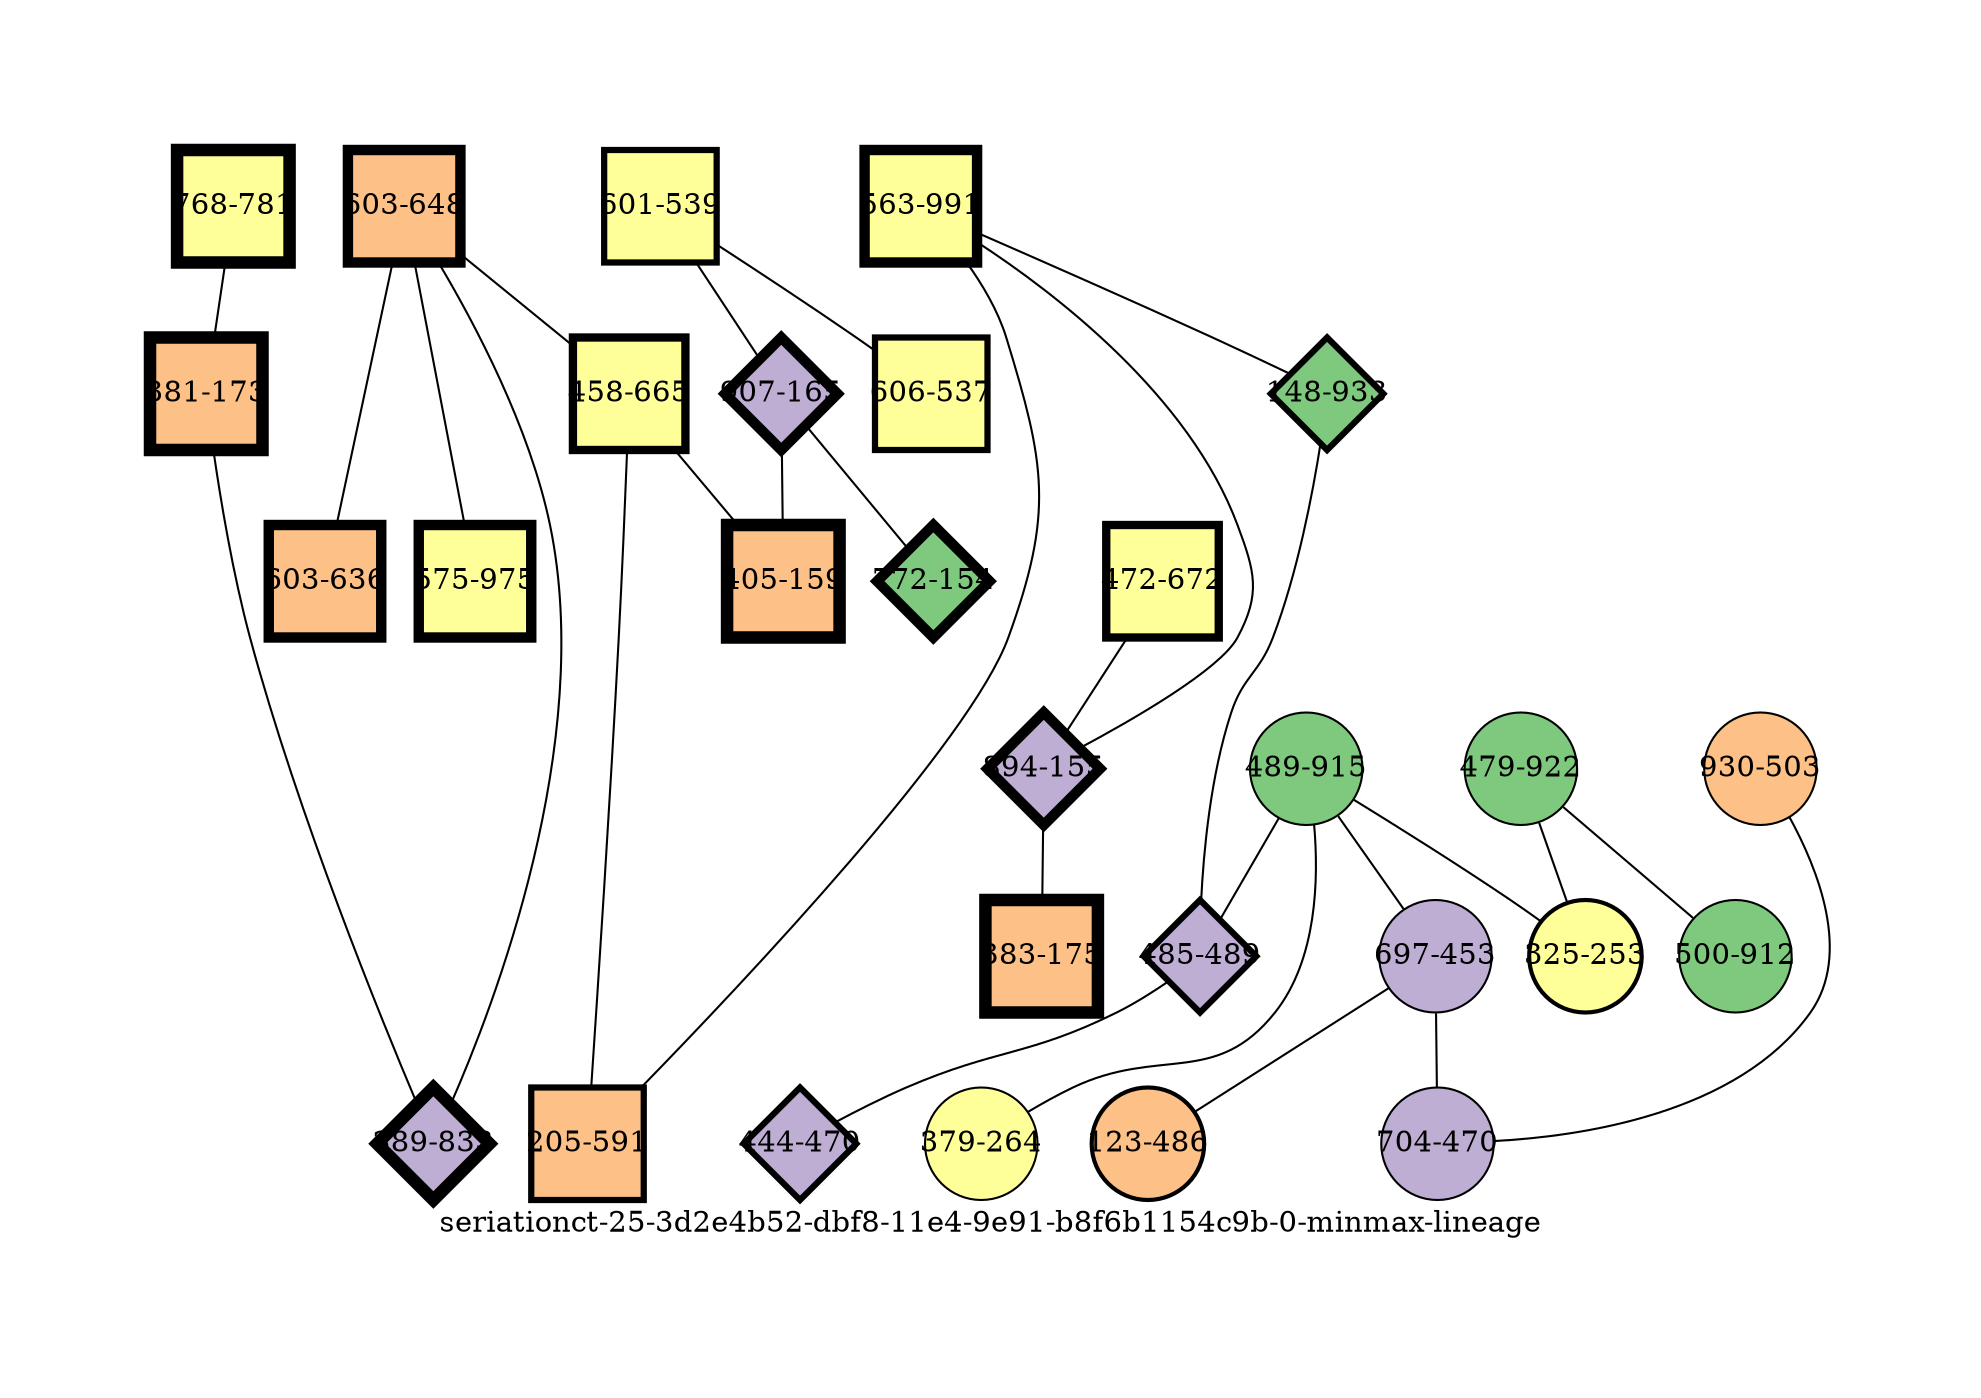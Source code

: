 strict graph "seriationct-25-3d2e4b52-dbf8-11e4-9e91-b8f6b1154c9b-0-minmax-lineage" {
labelloc=b;
ratio=auto;
pad="1.0";
label="seriationct-25-3d2e4b52-dbf8-11e4-9e91-b8f6b1154c9b-0-minmax-lineage";
node [width="0.75", style=filled, fixedsize=true, height="0.75", shape=circle, label=""];
0 [xCoordinate="781.0", appears_in_slice=6, yCoordinate="768.0", colorscheme=accent6, lineage_id=1, short_label="768-781", label="768-781", shape=square, cluster_id=3, fillcolor=4, size="500.0", id=0, penwidth="6.0"];
1 [xCoordinate="991.0", appears_in_slice=5, yCoordinate="563.0", colorscheme=accent6, lineage_id=1, short_label="563-991", label="563-991", shape=square, cluster_id=3, fillcolor=4, size="500.0", id=1, penwidth="5.0"];
2 [xCoordinate="915.0", appears_in_slice=1, yCoordinate="489.0", colorscheme=accent6, lineage_id=0, short_label="489-915", label="489-915", shape=circle, cluster_id=0, fillcolor=1, size="500.0", id=2, penwidth="1.0"];
3 [xCoordinate="453.0", appears_in_slice=1, yCoordinate="697.0", colorscheme=accent6, lineage_id=0, short_label="697-453", label="697-453", shape=circle, cluster_id=1, fillcolor=2, size="500.0", id=3, penwidth="1.0"];
4 [xCoordinate="922.0", appears_in_slice=1, yCoordinate="479.0", colorscheme=accent6, lineage_id=0, short_label="479-922", label="479-922", shape=circle, cluster_id=0, fillcolor=1, size="500.0", id=4, penwidth="1.0"];
5 [xCoordinate="648.0", appears_in_slice=5, yCoordinate="603.0", colorscheme=accent6, lineage_id=1, short_label="603-648", label="603-648", shape=square, cluster_id=2, fillcolor=3, size="500.0", id=5, penwidth="5.0"];
6 [xCoordinate="539.0", appears_in_slice=3, yCoordinate="601.0", colorscheme=accent6, lineage_id=1, short_label="601-539", label="601-539", shape=square, cluster_id=3, fillcolor=4, size="500.0", id=6, penwidth="3.0"];
7 [xCoordinate="503.0", appears_in_slice=1, yCoordinate="930.0", colorscheme=accent6, lineage_id=0, short_label="930-503", label="930-503", shape=circle, cluster_id=2, fillcolor=3, size="500.0", id=7, penwidth="1.0"];
8 [xCoordinate="165.0", appears_in_slice=5, yCoordinate="907.0", colorscheme=accent6, lineage_id=2, short_label="907-165", label="907-165", shape=diamond, cluster_id=1, fillcolor=2, size="500.0", id=8, penwidth="5.0"];
9 [xCoordinate="672.0", appears_in_slice=4, yCoordinate="472.0", colorscheme=accent6, lineage_id=1, short_label="472-672", label="472-672", shape=square, cluster_id=3, fillcolor=4, size="500.0", id=9, penwidth="4.0"];
10 [xCoordinate="665.0", appears_in_slice=4, yCoordinate="458.0", colorscheme=accent6, lineage_id=1, short_label="458-665", label="458-665", shape=square, cluster_id=3, fillcolor=4, size="500.0", id=10, penwidth="4.0"];
11 [xCoordinate="264.0", appears_in_slice=1, yCoordinate="379.0", colorscheme=accent6, lineage_id=0, short_label="379-264", label="379-264", shape=circle, cluster_id=3, fillcolor=4, size="500.0", id=11, penwidth="1.0"];
12 [xCoordinate="173.0", appears_in_slice=6, yCoordinate="381.0", colorscheme=accent6, lineage_id=1, short_label="381-173", label="381-173", shape=square, cluster_id=2, fillcolor=3, size="500.0", id=12, penwidth="6.0"];
13 [xCoordinate="159.0", appears_in_slice=6, yCoordinate="405.0", colorscheme=accent6, lineage_id=1, short_label="405-159", label="405-159", shape=square, cluster_id=2, fillcolor=3, size="500.0", id=13, penwidth="6.0"];
14 [xCoordinate="833.0", appears_in_slice=6, yCoordinate="389.0", colorscheme=accent6, lineage_id=2, short_label="389-833", label="389-833", shape=diamond, cluster_id=1, fillcolor=2, size="500.0", id=14, penwidth="6.0"];
15 [xCoordinate="154.0", appears_in_slice=5, yCoordinate="772.0", colorscheme=accent6, lineage_id=2, short_label="772-154", label="772-154", shape=diamond, cluster_id=0, fillcolor=1, size="500.0", id=15, penwidth="5.0"];
16 [xCoordinate="933.0", appears_in_slice=3, yCoordinate="148.0", colorscheme=accent6, lineage_id=2, short_label="148-933", label="148-933", shape=diamond, cluster_id=0, fillcolor=1, size="500.0", id=16, penwidth="3.0"];
17 [xCoordinate="537.0", appears_in_slice=3, yCoordinate="606.0", colorscheme=accent6, lineage_id=1, short_label="606-537", label="606-537", shape=square, cluster_id=3, fillcolor=4, size="500.0", id=17, penwidth="3.0"];
18 [xCoordinate="912.0", appears_in_slice=1, yCoordinate="500.0", colorscheme=accent6, lineage_id=0, short_label="500-912", label="500-912", shape=circle, cluster_id=0, fillcolor=1, size="500.0", id=18, penwidth="1.0"];
19 [xCoordinate="486.0", appears_in_slice=2, yCoordinate="123.0", colorscheme=accent6, lineage_id=0, short_label="123-486", label="123-486", shape=circle, cluster_id=2, fillcolor=3, size="500.0", id=19, penwidth="2.0"];
20 [xCoordinate="636.0", appears_in_slice=5, yCoordinate="603.0", colorscheme=accent6, lineage_id=1, short_label="603-636", label="603-636", shape=square, cluster_id=2, fillcolor=3, size="500.0", id=20, penwidth="5.0"];
21 [xCoordinate="975.0", appears_in_slice=5, yCoordinate="575.0", colorscheme=accent6, lineage_id=1, short_label="575-975", label="575-975", shape=square, cluster_id=3, fillcolor=4, size="500.0", id=21, penwidth="5.0"];
22 [xCoordinate="155.0", appears_in_slice=5, yCoordinate="894.0", colorscheme=accent6, lineage_id=2, short_label="894-155", label="894-155", shape=diamond, cluster_id=1, fillcolor=2, size="500.0", id=22, penwidth="5.0"];
23 [xCoordinate="591.0", appears_in_slice=3, yCoordinate="205.0", colorscheme=accent6, lineage_id=1, short_label="205-591", label="205-591", shape=square, cluster_id=2, fillcolor=3, size="500.0", id=23, penwidth="3.0"];
24 [xCoordinate="253.0", appears_in_slice=2, yCoordinate="325.0", colorscheme=accent6, lineage_id=0, short_label="325-253", label="325-253", shape=circle, cluster_id=3, fillcolor=4, size="500.0", id=24, penwidth="2.0"];
25 [xCoordinate="489.0", appears_in_slice=3, yCoordinate="485.0", colorscheme=accent6, lineage_id=2, short_label="485-489", label="485-489", shape=diamond, cluster_id=1, fillcolor=2, size="500.0", id=25, penwidth="3.0"];
26 [xCoordinate="175.0", appears_in_slice=6, yCoordinate="383.0", colorscheme=accent6, lineage_id=1, short_label="383-175", label="383-175", shape=square, cluster_id=2, fillcolor=3, size="500.0", id=26, penwidth="6.0"];
27 [xCoordinate="470.0", appears_in_slice=1, yCoordinate="704.0", colorscheme=accent6, lineage_id=0, short_label="704-470", label="704-470", shape=circle, cluster_id=1, fillcolor=2, size="500.0", id=27, penwidth="1.0"];
28 [xCoordinate="470.0", appears_in_slice=3, yCoordinate="444.0", colorscheme=accent6, lineage_id=2, short_label="444-470", label="444-470", shape=diamond, cluster_id=1, fillcolor=2, size="500.0", id=28, penwidth="3.0"];
0 -- 12  [inverseweight="18.7382922249", weight="0.0533666562565"];
1 -- 16  [inverseweight="3.00681515301", weight="0.332577810444"];
1 -- 22  [inverseweight="21.7597069945", weight="0.0459565011723"];
1 -- 23  [inverseweight="4.31194736504", weight="0.231913777081"];
2 -- 11  [inverseweight="1.43007818222", weight="0.699262468605"];
2 -- 24  [inverseweight="3.88496753035", weight="0.257402408691"];
2 -- 3  [inverseweight="2.74501614376", weight="0.364296582471"];
2 -- 25  [inverseweight="1.59807222565", weight="0.625753945253"];
3 -- 19  [inverseweight="2.33466499097", weight="0.428326977904"];
3 -- 27  [inverseweight="21.9264504827", weight="0.045607017004"];
4 -- 24  [inverseweight="2.77179578516", weight="0.360776939396"];
4 -- 18  [inverseweight="15.7329193882", weight="0.0635609943283"];
5 -- 10  [inverseweight="1.43262359003", weight="0.698020057018"];
5 -- 20  [inverseweight="15.1864184808", weight="0.0658483105326"];
5 -- 21  [inverseweight="13.7205324987", weight="0.0728834686332"];
5 -- 14  [inverseweight="1.49051326315", weight="0.670909830007"];
6 -- 8  [inverseweight="3.28790865696", weight="0.304144702403"];
6 -- 17  [inverseweight="12.8078879895", weight="0.0780768851838"];
7 -- 27  [inverseweight="9.21199371698", weight="0.108554133961"];
8 -- 13  [inverseweight="2.38052057965", weight="0.420076183567"];
8 -- 15  [inverseweight="2.18655639703", weight="0.457340136004"];
9 -- 22  [inverseweight="3.23639848909", weight="0.30898543655"];
10 -- 13  [inverseweight="2.59790215774", weight="0.384925966908"];
10 -- 23  [inverseweight="4.05927605857", weight="0.246349345443"];
12 -- 14  [inverseweight="13.0410132739", weight="0.0766811580507"];
16 -- 25  [inverseweight="21.2429644331", weight="0.0470744091838"];
22 -- 26  [inverseweight="3.22641083075", weight="0.309941930045"];
25 -- 28  [inverseweight="20.5846742398", weight="0.048579831206"];
}
